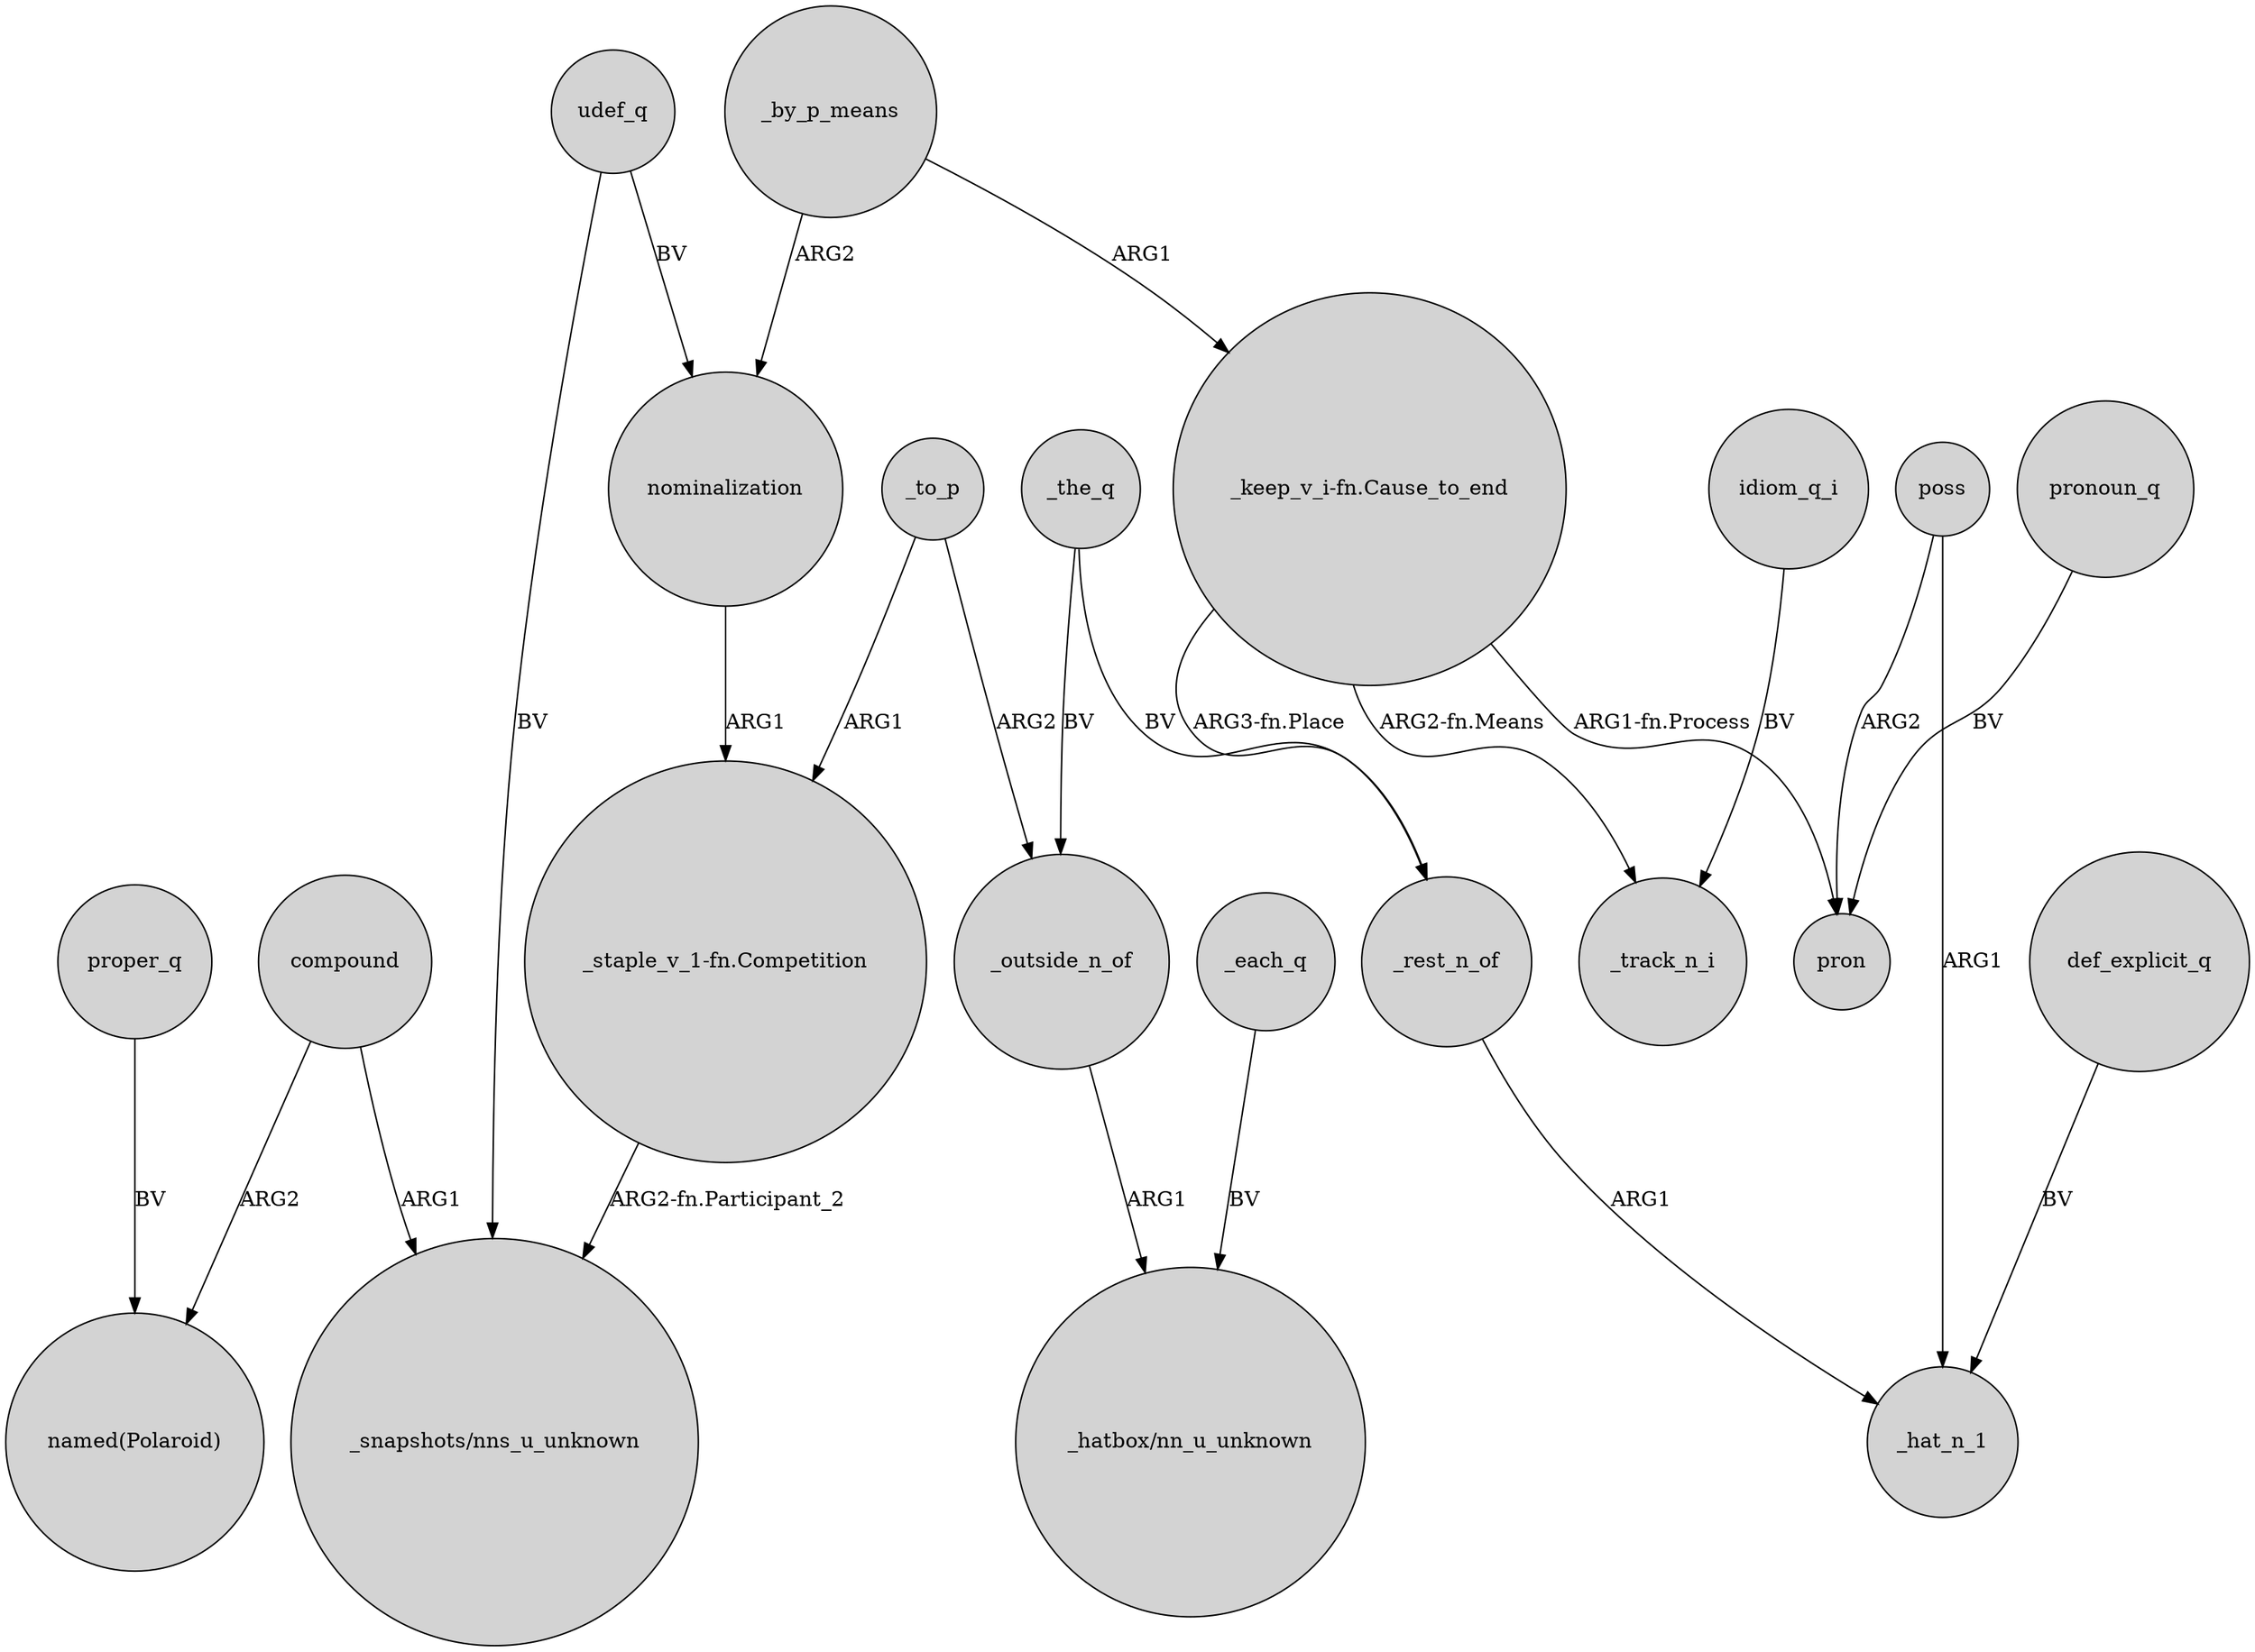 digraph {
	node [shape=circle style=filled]
	proper_q -> "named(Polaroid)" [label=BV]
	idiom_q_i -> _track_n_i [label=BV]
	_each_q -> "_hatbox/nn_u_unknown" [label=BV]
	def_explicit_q -> _hat_n_1 [label=BV]
	"_keep_v_i-fn.Cause_to_end" -> pron [label="ARG1-fn.Process"]
	udef_q -> nominalization [label=BV]
	_rest_n_of -> _hat_n_1 [label=ARG1]
	_to_p -> "_staple_v_1-fn.Competition" [label=ARG1]
	pronoun_q -> pron [label=BV]
	_by_p_means -> "_keep_v_i-fn.Cause_to_end" [label=ARG1]
	poss -> pron [label=ARG2]
	_outside_n_of -> "_hatbox/nn_u_unknown" [label=ARG1]
	"_staple_v_1-fn.Competition" -> "_snapshots/nns_u_unknown" [label="ARG2-fn.Participant_2"]
	_the_q -> _outside_n_of [label=BV]
	udef_q -> "_snapshots/nns_u_unknown" [label=BV]
	_by_p_means -> nominalization [label=ARG2]
	compound -> "_snapshots/nns_u_unknown" [label=ARG1]
	compound -> "named(Polaroid)" [label=ARG2]
	"_keep_v_i-fn.Cause_to_end" -> _track_n_i [label="ARG2-fn.Means"]
	poss -> _hat_n_1 [label=ARG1]
	"_keep_v_i-fn.Cause_to_end" -> _rest_n_of [label="ARG3-fn.Place"]
	_the_q -> _rest_n_of [label=BV]
	nominalization -> "_staple_v_1-fn.Competition" [label=ARG1]
	_to_p -> _outside_n_of [label=ARG2]
}
